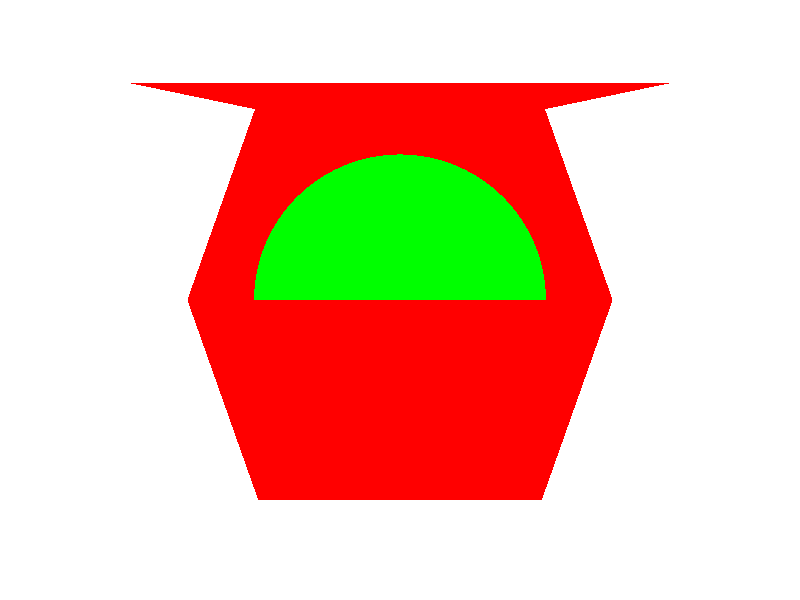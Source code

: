 //////////////////////////////////////////////////////////////////////////////////
// sphereInBoxPOV.pov   
//
// This program mimics the scene of sphereInBox1.cpp using POV-Ray. The six sides
// of the box are drawn as rectangular polygons. The light and camera are located
// respectively at the same points as in sphereInBox1.cpp. The surface finishes
// are minimal - to obtain reflection and a specular highlight on the sphere.    
// There is no animation or interaction.
//////////////////////////////////////////////////////////////////////////////////

#include "colors.inc"

// Enable radiosity with default settings.
// global_settings{radiosity{}}
    
// Camera definition    
camera 
{
   location <0.0, 3.0, 3.0>  // Location co-ordinates.
   look_at <0.0, 0.0, 0.0>  // Co-ordinates towards which camera is pointing.  
}
       
background {White} // Background color.
       
// Light source definition.
light_source 
{ 
   <0.0, 1.5, 3.0>  // Location co-ordinates.
   color White  // Light color.
}

// Front face of box.
polygon 
{
   4, // Number of vertices.
   <-1, -1>, <1, -1>, <1, 1>, <-1, 1> // Vertex co-ordinates.          
   translate <0.0, 0.0, 1.0>  // Translate 1 up z-axis.  
   pigment {Red}  // Material color.    
   finish  // Material finish.
   {   
      reflection {0.4}
   }
}

// Back face of box.
polygon 
{
   4, // Number of vertices.
   <-1, -1>, <1, -1>, <1, 1>, <-1, 1> // Vertex co-ordinates.   
   translate <0.0, 0.0, -1.0>  // Translate 1 down z-axis.
   pigment {Red}  // Material color.         
   finish  // Material finish.
   {   
      reflection {0.4}
   }
}

// Top face of box.
polygon 
{
   4, // Number of vertices.
   <-1, -1>, <1, -1>, <1, 1>, <-1, 1> // Vertex co-ordinates.  
   rotate<60.0, 0.0, 0.0> // Rotate 60 about x-axis.
   translate <0.0, 1.5, 0.0>  // Translate 1.5 up y-axis.
   pigment {Red}  // Material color.       
   finish  // Material finish. 
   {   
      reflection {0.4}
   }
}

// Bottom face of box.
polygon 
{
   4, // Number of vertices.
   <-1, -1>, <1, -1>, <1, 1>, <-1, 1> // Vertex co-ordinates.
   rotate<90.0, 0.0, 0.0> // Rotate 90 about x-axis.
   translate <0.0, -1.0, 0.0>  // Translate 1 down y-axis.
   pigment {Red}  // Material color.        
   finish  // Material finish.
   {   
      reflection {0.4}
   }
}

// Left face of box.
polygon 
{
   4, // Number of vertices.
   <-1, -1>, <1, -1>, <1, 1>, <-1, 1> // Vertex co-ordinates.
   rotate<0.0, 90.0, 0.0>  // Rotate 90 about y-axis.
   translate <1.0, 0.0, 0.0>  // Translate 1 up x-axis.
   pigment {Red}  // Material color.        
   finish  // Material finish.
   {  
      reflection {0.4}
   }
}

// Right face of box.
polygon 
{
   4, // Number of vertices.
   <-1, -1>, <1, -1>, <1, 1>, <-1, 1> // Vertex co-ordinates.
   rotate<0.0, 90.0, 0.0>  // Rotate 90 about y-axis.
   translate <-1.0, 0.0, 0.0>  // Translate 1 down x-axis.
   pigment {Red}  // Material color.      
   finish  // Material finish.
   {   
      reflection {0.4}
   }
}

// Sphere.
sphere 
{
   <0, 0, 0>, // Center co-ordinates.
   1.0 // Radius.    
   pigment { Green }  // Material color. 
   finish  // Material finish.
   {               
      specular 2.0
      reflection {0.4} 
   }
}
